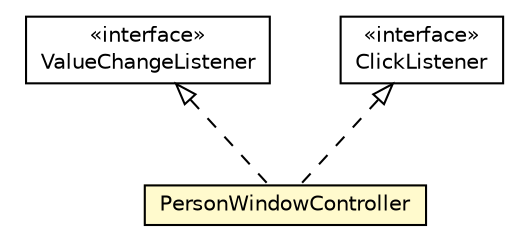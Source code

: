 #!/usr/local/bin/dot
#
# Class diagram 
# Generated by UMLGraph version R5_6-24-gf6e263 (http://www.umlgraph.org/)
#

digraph G {
	edge [fontname="Helvetica",fontsize=10,labelfontname="Helvetica",labelfontsize=10];
	node [fontname="Helvetica",fontsize=10,shape=plaintext];
	nodesep=0.25;
	ranksep=0.5;
	// org.universAAL.tools.ucc.controller.space.PersonWindowController
	c6359720 [label=<<table title="org.universAAL.tools.ucc.controller.space.PersonWindowController" border="0" cellborder="1" cellspacing="0" cellpadding="2" port="p" bgcolor="lemonChiffon" href="./PersonWindowController.html">
		<tr><td><table border="0" cellspacing="0" cellpadding="1">
<tr><td align="center" balign="center"> PersonWindowController </td></tr>
		</table></td></tr>
		</table>>, URL="./PersonWindowController.html", fontname="Helvetica", fontcolor="black", fontsize=10.0];
	//org.universAAL.tools.ucc.controller.space.PersonWindowController implements com.vaadin.data.Property.ValueChangeListener
	c6359749:p -> c6359720:p [dir=back,arrowtail=empty,style=dashed];
	//org.universAAL.tools.ucc.controller.space.PersonWindowController implements com.vaadin.ui.Button.ClickListener
	c6359750:p -> c6359720:p [dir=back,arrowtail=empty,style=dashed];
	// com.vaadin.data.Property.ValueChangeListener
	c6359749 [label=<<table title="com.vaadin.data.Property.ValueChangeListener" border="0" cellborder="1" cellspacing="0" cellpadding="2" port="p" href="http://java.sun.com/j2se/1.4.2/docs/api/com/vaadin/data/Property/ValueChangeListener.html">
		<tr><td><table border="0" cellspacing="0" cellpadding="1">
<tr><td align="center" balign="center"> &#171;interface&#187; </td></tr>
<tr><td align="center" balign="center"> ValueChangeListener </td></tr>
		</table></td></tr>
		</table>>, URL="http://java.sun.com/j2se/1.4.2/docs/api/com/vaadin/data/Property/ValueChangeListener.html", fontname="Helvetica", fontcolor="black", fontsize=10.0];
	// com.vaadin.ui.Button.ClickListener
	c6359750 [label=<<table title="com.vaadin.ui.Button.ClickListener" border="0" cellborder="1" cellspacing="0" cellpadding="2" port="p" href="http://java.sun.com/j2se/1.4.2/docs/api/com/vaadin/ui/Button/ClickListener.html">
		<tr><td><table border="0" cellspacing="0" cellpadding="1">
<tr><td align="center" balign="center"> &#171;interface&#187; </td></tr>
<tr><td align="center" balign="center"> ClickListener </td></tr>
		</table></td></tr>
		</table>>, URL="http://java.sun.com/j2se/1.4.2/docs/api/com/vaadin/ui/Button/ClickListener.html", fontname="Helvetica", fontcolor="black", fontsize=10.0];
}

